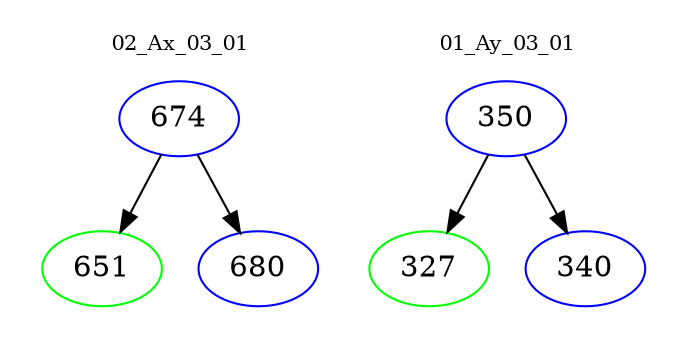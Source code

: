 digraph{
subgraph cluster_0 {
color = white
label = "02_Ax_03_01";
fontsize=10;
T0_674 [label="674", color="blue"]
T0_674 -> T0_651 [color="black"]
T0_651 [label="651", color="green"]
T0_674 -> T0_680 [color="black"]
T0_680 [label="680", color="blue"]
}
subgraph cluster_1 {
color = white
label = "01_Ay_03_01";
fontsize=10;
T1_350 [label="350", color="blue"]
T1_350 -> T1_327 [color="black"]
T1_327 [label="327", color="green"]
T1_350 -> T1_340 [color="black"]
T1_340 [label="340", color="blue"]
}
}
